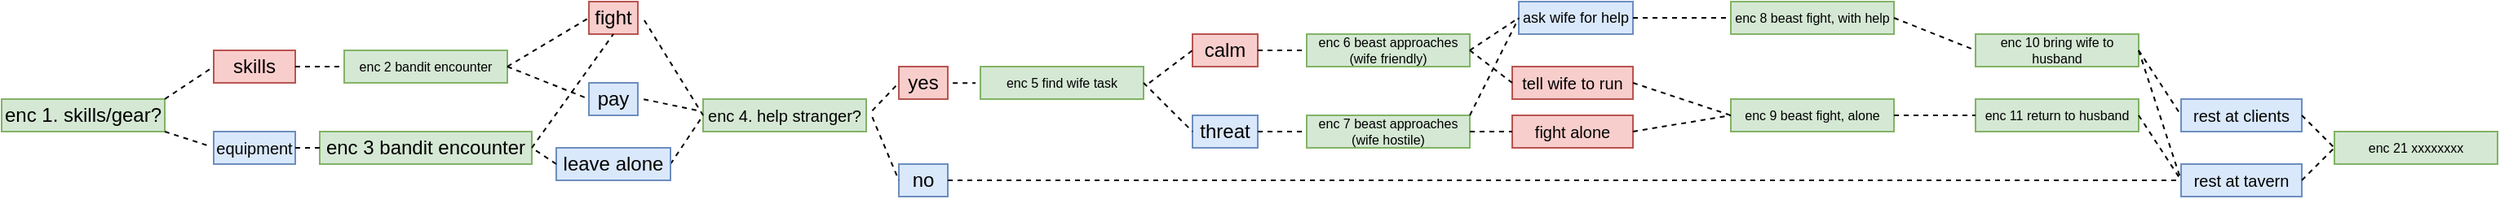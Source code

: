 <mxfile version="24.6.4" type="device">
  <diagram name="Puslapis-1" id="JmJh50FVwE73QNtyC5ao">
    <mxGraphModel dx="418" dy="372" grid="1" gridSize="10" guides="1" tooltips="1" connect="1" arrows="1" fold="1" page="1" pageScale="1" pageWidth="827" pageHeight="1169" math="0" shadow="0">
      <root>
        <mxCell id="0" />
        <mxCell id="1" parent="0" />
        <mxCell id="M_SHy7_IKCIAYiHoMvz7-1" value="enc 1. skills/gear?" style="rounded=0;whiteSpace=wrap;html=1;fillColor=#d5e8d4;strokeColor=#82b366;" parent="1" vertex="1">
          <mxGeometry y="350" width="100" height="20" as="geometry" />
        </mxCell>
        <mxCell id="M_SHy7_IKCIAYiHoMvz7-10" value="skills" style="rounded=0;whiteSpace=wrap;html=1;fillColor=#f8cecc;strokeColor=#b85450;" parent="1" vertex="1">
          <mxGeometry x="130" y="320" width="50" height="20" as="geometry" />
        </mxCell>
        <mxCell id="M_SHy7_IKCIAYiHoMvz7-11" value="enc 3 bandit encounter" style="rounded=0;whiteSpace=wrap;html=1;fillColor=#d5e8d4;strokeColor=#82b366;" parent="1" vertex="1">
          <mxGeometry x="195" y="370" width="130" height="20" as="geometry" />
        </mxCell>
        <mxCell id="M_SHy7_IKCIAYiHoMvz7-12" value="" style="endArrow=none;dashed=1;html=1;rounded=0;entryX=0;entryY=0.5;entryDx=0;entryDy=0;" parent="1" target="M_SHy7_IKCIAYiHoMvz7-10" edge="1">
          <mxGeometry width="50" height="50" relative="1" as="geometry">
            <mxPoint x="100" y="350" as="sourcePoint" />
            <mxPoint x="150" y="300" as="targetPoint" />
          </mxGeometry>
        </mxCell>
        <mxCell id="M_SHy7_IKCIAYiHoMvz7-13" value="" style="endArrow=none;dashed=1;html=1;rounded=0;entryX=-0.053;entryY=0.446;entryDx=0;entryDy=0;entryPerimeter=0;" parent="1" target="M_SHy7_IKCIAYiHoMvz7-44" edge="1">
          <mxGeometry width="50" height="50" relative="1" as="geometry">
            <mxPoint x="100" y="370" as="sourcePoint" />
            <mxPoint x="120" y="380" as="targetPoint" />
          </mxGeometry>
        </mxCell>
        <mxCell id="M_SHy7_IKCIAYiHoMvz7-15" value="enc 2 bandit encounter" style="rounded=0;whiteSpace=wrap;html=1;fontSize=8;fillColor=#d5e8d4;strokeColor=#82b366;" parent="1" vertex="1">
          <mxGeometry x="210" y="320" width="100" height="20" as="geometry" />
        </mxCell>
        <mxCell id="M_SHy7_IKCIAYiHoMvz7-17" value="" style="endArrow=none;dashed=1;html=1;rounded=0;exitX=1;exitY=0.5;exitDx=0;exitDy=0;" parent="1" source="M_SHy7_IKCIAYiHoMvz7-10" edge="1">
          <mxGeometry width="50" height="50" relative="1" as="geometry">
            <mxPoint x="230" y="340" as="sourcePoint" />
            <mxPoint x="210" y="330" as="targetPoint" />
          </mxGeometry>
        </mxCell>
        <mxCell id="M_SHy7_IKCIAYiHoMvz7-23" value="fight" style="rounded=0;whiteSpace=wrap;html=1;fillColor=#f8cecc;strokeColor=#b85450;" parent="1" vertex="1">
          <mxGeometry x="360" y="290" width="30" height="20" as="geometry" />
        </mxCell>
        <mxCell id="M_SHy7_IKCIAYiHoMvz7-24" value="pay" style="rounded=0;whiteSpace=wrap;html=1;fillColor=#dae8fc;strokeColor=#6c8ebf;" parent="1" vertex="1">
          <mxGeometry x="360" y="340" width="30" height="20" as="geometry" />
        </mxCell>
        <mxCell id="M_SHy7_IKCIAYiHoMvz7-25" value="" style="endArrow=none;dashed=1;html=1;rounded=0;entryX=0;entryY=0.5;entryDx=0;entryDy=0;exitX=1;exitY=0.5;exitDx=0;exitDy=0;" parent="1" source="M_SHy7_IKCIAYiHoMvz7-15" target="M_SHy7_IKCIAYiHoMvz7-23" edge="1">
          <mxGeometry width="50" height="50" relative="1" as="geometry">
            <mxPoint x="360" y="330" as="sourcePoint" />
            <mxPoint x="390" y="310" as="targetPoint" />
          </mxGeometry>
        </mxCell>
        <mxCell id="M_SHy7_IKCIAYiHoMvz7-26" value="" style="endArrow=none;dashed=1;html=1;rounded=0;entryX=0;entryY=0.5;entryDx=0;entryDy=0;exitX=1;exitY=0.5;exitDx=0;exitDy=0;" parent="1" source="M_SHy7_IKCIAYiHoMvz7-15" target="M_SHy7_IKCIAYiHoMvz7-24" edge="1">
          <mxGeometry width="50" height="50" relative="1" as="geometry">
            <mxPoint x="360" y="370" as="sourcePoint" />
            <mxPoint x="380" y="350" as="targetPoint" />
          </mxGeometry>
        </mxCell>
        <mxCell id="M_SHy7_IKCIAYiHoMvz7-27" value="" style="endArrow=none;dashed=1;html=1;rounded=0;entryX=0.5;entryY=1;entryDx=0;entryDy=0;exitX=1;exitY=0.5;exitDx=0;exitDy=0;" parent="1" source="M_SHy7_IKCIAYiHoMvz7-11" target="M_SHy7_IKCIAYiHoMvz7-23" edge="1">
          <mxGeometry width="50" height="50" relative="1" as="geometry">
            <mxPoint x="230" y="390" as="sourcePoint" />
            <mxPoint x="250" y="370" as="targetPoint" />
          </mxGeometry>
        </mxCell>
        <mxCell id="M_SHy7_IKCIAYiHoMvz7-28" value="enc 4. help stranger?" style="rounded=0;whiteSpace=wrap;html=1;fillColor=#d5e8d4;strokeColor=#82b366;fontSize=10;" parent="1" vertex="1">
          <mxGeometry x="430" y="350" width="100" height="20" as="geometry" />
        </mxCell>
        <mxCell id="M_SHy7_IKCIAYiHoMvz7-29" value="" style="endArrow=none;dashed=1;html=1;rounded=0;entryX=0;entryY=0.5;entryDx=0;entryDy=0;exitX=1;exitY=0.5;exitDx=0;exitDy=0;" parent="1" source="M_SHy7_IKCIAYiHoMvz7-47" target="M_SHy7_IKCIAYiHoMvz7-28" edge="1">
          <mxGeometry width="50" height="50" relative="1" as="geometry">
            <mxPoint x="340" y="390" as="sourcePoint" />
            <mxPoint x="280" y="340" as="targetPoint" />
          </mxGeometry>
        </mxCell>
        <mxCell id="M_SHy7_IKCIAYiHoMvz7-30" value="" style="endArrow=none;dashed=1;html=1;rounded=0;entryX=0;entryY=0.5;entryDx=0;entryDy=0;exitX=1.132;exitY=0.573;exitDx=0;exitDy=0;exitPerimeter=0;" parent="1" source="M_SHy7_IKCIAYiHoMvz7-23" target="M_SHy7_IKCIAYiHoMvz7-28" edge="1">
          <mxGeometry width="50" height="50" relative="1" as="geometry">
            <mxPoint x="480" y="310" as="sourcePoint" />
            <mxPoint x="500" y="290" as="targetPoint" />
          </mxGeometry>
        </mxCell>
        <mxCell id="M_SHy7_IKCIAYiHoMvz7-31" value="" style="endArrow=none;dashed=1;html=1;rounded=0;exitX=1.12;exitY=0.504;exitDx=0;exitDy=0;exitPerimeter=0;entryX=-0.032;entryY=0.355;entryDx=0;entryDy=0;entryPerimeter=0;" parent="1" source="M_SHy7_IKCIAYiHoMvz7-24" target="M_SHy7_IKCIAYiHoMvz7-28" edge="1">
          <mxGeometry width="50" height="50" relative="1" as="geometry">
            <mxPoint x="480" y="350" as="sourcePoint" />
            <mxPoint x="520" y="360" as="targetPoint" />
          </mxGeometry>
        </mxCell>
        <mxCell id="M_SHy7_IKCIAYiHoMvz7-32" value="yes" style="rounded=0;whiteSpace=wrap;html=1;fillColor=#f8cecc;strokeColor=#b85450;" parent="1" vertex="1">
          <mxGeometry x="550" y="330" width="30" height="20" as="geometry" />
        </mxCell>
        <mxCell id="M_SHy7_IKCIAYiHoMvz7-33" value="no" style="rounded=0;whiteSpace=wrap;html=1;fillColor=#dae8fc;strokeColor=#6c8ebf;" parent="1" vertex="1">
          <mxGeometry x="550" y="390" width="30" height="20" as="geometry" />
        </mxCell>
        <mxCell id="M_SHy7_IKCIAYiHoMvz7-34" value="" style="endArrow=none;dashed=1;html=1;rounded=0;entryX=0;entryY=0.5;entryDx=0;entryDy=0;exitX=1.037;exitY=0.355;exitDx=0;exitDy=0;exitPerimeter=0;" parent="1" source="M_SHy7_IKCIAYiHoMvz7-28" target="M_SHy7_IKCIAYiHoMvz7-32" edge="1">
          <mxGeometry width="50" height="50" relative="1" as="geometry">
            <mxPoint x="620" y="360" as="sourcePoint" />
            <mxPoint x="650" y="340" as="targetPoint" />
          </mxGeometry>
        </mxCell>
        <mxCell id="M_SHy7_IKCIAYiHoMvz7-35" value="" style="endArrow=none;dashed=1;html=1;rounded=0;entryX=0;entryY=0.5;entryDx=0;entryDy=0;exitX=1.037;exitY=0.555;exitDx=0;exitDy=0;exitPerimeter=0;" parent="1" source="M_SHy7_IKCIAYiHoMvz7-28" target="M_SHy7_IKCIAYiHoMvz7-33" edge="1">
          <mxGeometry width="50" height="50" relative="1" as="geometry">
            <mxPoint x="620" y="360" as="sourcePoint" />
            <mxPoint x="640" y="380" as="targetPoint" />
          </mxGeometry>
        </mxCell>
        <mxCell id="M_SHy7_IKCIAYiHoMvz7-38" value="enc 5 find wife task" style="rounded=0;whiteSpace=wrap;html=1;fontSize=8;fillColor=#d5e8d4;strokeColor=#82b366;" parent="1" vertex="1">
          <mxGeometry x="600" y="330" width="100" height="20" as="geometry" />
        </mxCell>
        <mxCell id="M_SHy7_IKCIAYiHoMvz7-39" value="" style="endArrow=none;dashed=1;html=1;rounded=0;entryX=-0.03;entryY=0.504;entryDx=0;entryDy=0;exitX=1.102;exitY=0.504;exitDx=0;exitDy=0;exitPerimeter=0;entryPerimeter=0;" parent="1" source="M_SHy7_IKCIAYiHoMvz7-32" target="M_SHy7_IKCIAYiHoMvz7-38" edge="1">
          <mxGeometry width="50" height="50" relative="1" as="geometry">
            <mxPoint x="570" y="317" as="sourcePoint" />
            <mxPoint x="596" y="300" as="targetPoint" />
          </mxGeometry>
        </mxCell>
        <mxCell id="M_SHy7_IKCIAYiHoMvz7-40" value="calm" style="rounded=0;whiteSpace=wrap;html=1;fillColor=#f8cecc;strokeColor=#b85450;" parent="1" vertex="1">
          <mxGeometry x="730" y="310" width="40" height="20" as="geometry" />
        </mxCell>
        <mxCell id="M_SHy7_IKCIAYiHoMvz7-41" value="threat" style="rounded=0;whiteSpace=wrap;html=1;fillColor=#dae8fc;strokeColor=#6c8ebf;" parent="1" vertex="1">
          <mxGeometry x="730" y="360" width="40" height="20" as="geometry" />
        </mxCell>
        <mxCell id="M_SHy7_IKCIAYiHoMvz7-42" value="" style="endArrow=none;dashed=1;html=1;rounded=0;entryX=0;entryY=0.5;entryDx=0;entryDy=0;exitX=1.035;exitY=0.504;exitDx=0;exitDy=0;exitPerimeter=0;" parent="1" source="M_SHy7_IKCIAYiHoMvz7-38" target="M_SHy7_IKCIAYiHoMvz7-40" edge="1">
          <mxGeometry width="50" height="50" relative="1" as="geometry">
            <mxPoint x="680" y="337" as="sourcePoint" />
            <mxPoint x="836" y="320" as="targetPoint" />
          </mxGeometry>
        </mxCell>
        <mxCell id="M_SHy7_IKCIAYiHoMvz7-43" value="" style="endArrow=none;dashed=1;html=1;rounded=0;entryX=0;entryY=0.5;entryDx=0;entryDy=0;exitX=1;exitY=0.5;exitDx=0;exitDy=0;" parent="1" source="M_SHy7_IKCIAYiHoMvz7-38" target="M_SHy7_IKCIAYiHoMvz7-41" edge="1">
          <mxGeometry width="50" height="50" relative="1" as="geometry">
            <mxPoint x="680" y="341" as="sourcePoint" />
            <mxPoint x="826" y="360" as="targetPoint" />
          </mxGeometry>
        </mxCell>
        <mxCell id="M_SHy7_IKCIAYiHoMvz7-44" value="equipment" style="rounded=0;whiteSpace=wrap;html=1;fontSize=10;fillColor=#dae8fc;strokeColor=#6c8ebf;" parent="1" vertex="1">
          <mxGeometry x="130" y="370" width="50" height="20" as="geometry" />
        </mxCell>
        <mxCell id="M_SHy7_IKCIAYiHoMvz7-46" value="" style="endArrow=none;dashed=1;html=1;rounded=0;exitX=1;exitY=0.5;exitDx=0;exitDy=0;entryX=0;entryY=0.5;entryDx=0;entryDy=0;" parent="1" source="M_SHy7_IKCIAYiHoMvz7-44" target="M_SHy7_IKCIAYiHoMvz7-11" edge="1">
          <mxGeometry width="50" height="50" relative="1" as="geometry">
            <mxPoint x="175" y="359.8" as="sourcePoint" />
            <mxPoint x="195" y="359.8" as="targetPoint" />
          </mxGeometry>
        </mxCell>
        <mxCell id="M_SHy7_IKCIAYiHoMvz7-47" value="leave alone" style="rounded=0;whiteSpace=wrap;html=1;fillColor=#dae8fc;strokeColor=#6c8ebf;" parent="1" vertex="1">
          <mxGeometry x="340" y="380" width="70" height="20" as="geometry" />
        </mxCell>
        <mxCell id="M_SHy7_IKCIAYiHoMvz7-48" value="" style="endArrow=none;dashed=1;html=1;rounded=0;exitX=0;exitY=0.5;exitDx=0;exitDy=0;entryX=1;entryY=0.5;entryDx=0;entryDy=0;" parent="1" source="M_SHy7_IKCIAYiHoMvz7-47" target="M_SHy7_IKCIAYiHoMvz7-11" edge="1">
          <mxGeometry width="50" height="50" relative="1" as="geometry">
            <mxPoint x="544" y="371" as="sourcePoint" />
            <mxPoint x="450" y="400" as="targetPoint" />
          </mxGeometry>
        </mxCell>
        <mxCell id="M_SHy7_IKCIAYiHoMvz7-50" value="enc 6 beast approaches (wife friendly)" style="rounded=0;whiteSpace=wrap;html=1;fontSize=8;fillColor=#d5e8d4;strokeColor=#82b366;" parent="1" vertex="1">
          <mxGeometry x="800" y="310" width="100" height="20" as="geometry" />
        </mxCell>
        <mxCell id="M_SHy7_IKCIAYiHoMvz7-51" value="" style="endArrow=none;dashed=1;html=1;rounded=0;entryX=0;entryY=0.5;entryDx=0;entryDy=0;exitX=1;exitY=0.5;exitDx=0;exitDy=0;" parent="1" source="M_SHy7_IKCIAYiHoMvz7-40" target="M_SHy7_IKCIAYiHoMvz7-50" edge="1">
          <mxGeometry width="50" height="50" relative="1" as="geometry">
            <mxPoint x="784" y="320" as="sourcePoint" />
            <mxPoint x="810" y="300" as="targetPoint" />
          </mxGeometry>
        </mxCell>
        <mxCell id="M_SHy7_IKCIAYiHoMvz7-52" value="ask wife for help" style="rounded=0;whiteSpace=wrap;html=1;fillColor=#dae8fc;strokeColor=#6c8ebf;fontSize=9;" parent="1" vertex="1">
          <mxGeometry x="930" y="290" width="70" height="20" as="geometry" />
        </mxCell>
        <mxCell id="M_SHy7_IKCIAYiHoMvz7-53" value="tell wife to run" style="rounded=0;whiteSpace=wrap;html=1;fillColor=#f8cecc;strokeColor=#b85450;fontSize=10;" parent="1" vertex="1">
          <mxGeometry x="926" y="330" width="74" height="20" as="geometry" />
        </mxCell>
        <mxCell id="M_SHy7_IKCIAYiHoMvz7-54" value="" style="endArrow=none;dashed=1;html=1;rounded=0;entryX=0;entryY=0.5;entryDx=0;entryDy=0;exitX=1.035;exitY=0.504;exitDx=0;exitDy=0;exitPerimeter=0;" parent="1" target="M_SHy7_IKCIAYiHoMvz7-52" edge="1">
          <mxGeometry width="50" height="50" relative="1" as="geometry">
            <mxPoint x="900" y="320" as="sourcePoint" />
            <mxPoint x="1032" y="300" as="targetPoint" />
          </mxGeometry>
        </mxCell>
        <mxCell id="M_SHy7_IKCIAYiHoMvz7-55" value="" style="endArrow=none;dashed=1;html=1;rounded=0;entryX=0;entryY=0.5;entryDx=0;entryDy=0;exitX=1;exitY=0.5;exitDx=0;exitDy=0;" parent="1" source="M_SHy7_IKCIAYiHoMvz7-50" target="M_SHy7_IKCIAYiHoMvz7-53" edge="1">
          <mxGeometry width="50" height="50" relative="1" as="geometry">
            <mxPoint x="910" y="330" as="sourcePoint" />
            <mxPoint x="936" y="310" as="targetPoint" />
          </mxGeometry>
        </mxCell>
        <mxCell id="M_SHy7_IKCIAYiHoMvz7-59" value="" style="endArrow=none;dashed=1;html=1;rounded=0;entryX=0;entryY=0.5;entryDx=0;entryDy=0;exitX=1;exitY=0.5;exitDx=0;exitDy=0;" parent="1" source="M_SHy7_IKCIAYiHoMvz7-52" target="M_SHy7_IKCIAYiHoMvz7-63" edge="1">
          <mxGeometry width="50" height="50" relative="1" as="geometry">
            <mxPoint x="974" y="290" as="sourcePoint" />
            <mxPoint x="1000" y="300" as="targetPoint" />
          </mxGeometry>
        </mxCell>
        <mxCell id="M_SHy7_IKCIAYiHoMvz7-60" value="enc 7 beast approaches (wife hostile)" style="rounded=0;whiteSpace=wrap;html=1;fontSize=8;fillColor=#d5e8d4;strokeColor=#82b366;" parent="1" vertex="1">
          <mxGeometry x="800" y="360" width="100" height="20" as="geometry" />
        </mxCell>
        <mxCell id="M_SHy7_IKCIAYiHoMvz7-61" value="" style="endArrow=none;dashed=1;html=1;rounded=0;entryX=0;entryY=0.5;entryDx=0;entryDy=0;exitX=1;exitY=0.5;exitDx=0;exitDy=0;" parent="1" source="M_SHy7_IKCIAYiHoMvz7-41" target="M_SHy7_IKCIAYiHoMvz7-60" edge="1">
          <mxGeometry width="50" height="50" relative="1" as="geometry">
            <mxPoint x="790" y="360" as="sourcePoint" />
            <mxPoint x="820" y="360" as="targetPoint" />
          </mxGeometry>
        </mxCell>
        <mxCell id="M_SHy7_IKCIAYiHoMvz7-63" value="enc 8 beast fight, with help" style="rounded=0;whiteSpace=wrap;html=1;fontSize=8;fillColor=#d5e8d4;strokeColor=#82b366;" parent="1" vertex="1">
          <mxGeometry x="1060" y="290" width="100" height="20" as="geometry" />
        </mxCell>
        <mxCell id="M_SHy7_IKCIAYiHoMvz7-64" value="" style="endArrow=none;dashed=1;html=1;rounded=0;entryX=0;entryY=0.5;entryDx=0;entryDy=0;exitX=1;exitY=0.5;exitDx=0;exitDy=0;" parent="1" source="M_SHy7_IKCIAYiHoMvz7-33" target="tMUAykj3ZuGnLFSZ3MLH-4" edge="1">
          <mxGeometry width="50" height="50" relative="1" as="geometry">
            <mxPoint x="540" y="400" as="sourcePoint" />
            <mxPoint x="1270" y="399.67" as="targetPoint" />
          </mxGeometry>
        </mxCell>
        <mxCell id="M_SHy7_IKCIAYiHoMvz7-74" value="enc 10 bring wife to husband" style="rounded=0;whiteSpace=wrap;html=1;fontSize=8;fillColor=#d5e8d4;strokeColor=#82b366;" parent="1" vertex="1">
          <mxGeometry x="1210" y="310" width="100" height="20" as="geometry" />
        </mxCell>
        <mxCell id="M_SHy7_IKCIAYiHoMvz7-75" value="" style="endArrow=none;dashed=1;html=1;rounded=0;exitX=1;exitY=0.5;exitDx=0;exitDy=0;entryX=0;entryY=0.5;entryDx=0;entryDy=0;" parent="1" source="M_SHy7_IKCIAYiHoMvz7-63" target="M_SHy7_IKCIAYiHoMvz7-74" edge="1">
          <mxGeometry width="50" height="50" relative="1" as="geometry">
            <mxPoint x="1270" y="330" as="sourcePoint" />
            <mxPoint x="1330" y="340" as="targetPoint" />
          </mxGeometry>
        </mxCell>
        <mxCell id="M_SHy7_IKCIAYiHoMvz7-77" value="" style="endArrow=none;dashed=1;html=1;rounded=0;exitX=1;exitY=0;exitDx=0;exitDy=0;entryX=0;entryY=0.5;entryDx=0;entryDy=0;" parent="1" source="M_SHy7_IKCIAYiHoMvz7-60" target="M_SHy7_IKCIAYiHoMvz7-52" edge="1">
          <mxGeometry width="50" height="50" relative="1" as="geometry">
            <mxPoint x="910" y="330" as="sourcePoint" />
            <mxPoint x="930" y="300" as="targetPoint" />
          </mxGeometry>
        </mxCell>
        <mxCell id="M_SHy7_IKCIAYiHoMvz7-78" value="fight alone" style="rounded=0;whiteSpace=wrap;html=1;fillColor=#f8cecc;strokeColor=#b85450;fontSize=10;" parent="1" vertex="1">
          <mxGeometry x="926" y="360" width="74" height="20" as="geometry" />
        </mxCell>
        <mxCell id="M_SHy7_IKCIAYiHoMvz7-79" value="" style="endArrow=none;dashed=1;html=1;rounded=0;entryX=0;entryY=0.5;entryDx=0;entryDy=0;exitX=1;exitY=0.5;exitDx=0;exitDy=0;" parent="1" source="M_SHy7_IKCIAYiHoMvz7-60" target="M_SHy7_IKCIAYiHoMvz7-78" edge="1">
          <mxGeometry width="50" height="50" relative="1" as="geometry">
            <mxPoint x="910" y="370" as="sourcePoint" />
            <mxPoint x="940" y="320" as="targetPoint" />
          </mxGeometry>
        </mxCell>
        <mxCell id="lEKjZ4cKfQlM-vuqf0g_-1" value="enc 9 beast fight, alone" style="rounded=0;whiteSpace=wrap;html=1;fontSize=8;fillColor=#d5e8d4;strokeColor=#82b366;" parent="1" vertex="1">
          <mxGeometry x="1060" y="350" width="100" height="20" as="geometry" />
        </mxCell>
        <mxCell id="lEKjZ4cKfQlM-vuqf0g_-2" value="" style="endArrow=none;dashed=1;html=1;rounded=0;entryX=0;entryY=0.5;entryDx=0;entryDy=0;exitX=1;exitY=0.5;exitDx=0;exitDy=0;" parent="1" source="M_SHy7_IKCIAYiHoMvz7-53" target="lEKjZ4cKfQlM-vuqf0g_-1" edge="1">
          <mxGeometry width="50" height="50" relative="1" as="geometry">
            <mxPoint x="1020" y="350" as="sourcePoint" />
            <mxPoint x="1046" y="350" as="targetPoint" />
          </mxGeometry>
        </mxCell>
        <mxCell id="lEKjZ4cKfQlM-vuqf0g_-3" value="" style="endArrow=none;dashed=1;html=1;rounded=0;entryX=0;entryY=0.5;entryDx=0;entryDy=0;exitX=1;exitY=0.5;exitDx=0;exitDy=0;" parent="1" source="M_SHy7_IKCIAYiHoMvz7-78" target="lEKjZ4cKfQlM-vuqf0g_-1" edge="1">
          <mxGeometry width="50" height="50" relative="1" as="geometry">
            <mxPoint x="1010" y="350" as="sourcePoint" />
            <mxPoint x="1070" y="370" as="targetPoint" />
          </mxGeometry>
        </mxCell>
        <mxCell id="lEKjZ4cKfQlM-vuqf0g_-4" value="enc 11 return to husband" style="rounded=0;whiteSpace=wrap;html=1;fontSize=8;fillColor=#d5e8d4;strokeColor=#82b366;" parent="1" vertex="1">
          <mxGeometry x="1210" y="350" width="100" height="20" as="geometry" />
        </mxCell>
        <mxCell id="lEKjZ4cKfQlM-vuqf0g_-5" value="" style="endArrow=none;dashed=1;html=1;rounded=0;exitX=1;exitY=0.5;exitDx=0;exitDy=0;entryX=0;entryY=0.5;entryDx=0;entryDy=0;" parent="1" source="lEKjZ4cKfQlM-vuqf0g_-1" target="lEKjZ4cKfQlM-vuqf0g_-4" edge="1">
          <mxGeometry width="50" height="50" relative="1" as="geometry">
            <mxPoint x="1170" y="360" as="sourcePoint" />
            <mxPoint x="1220" y="380" as="targetPoint" />
          </mxGeometry>
        </mxCell>
        <mxCell id="lEKjZ4cKfQlM-vuqf0g_-8" value="" style="endArrow=none;dashed=1;html=1;rounded=0;exitX=1;exitY=0.5;exitDx=0;exitDy=0;entryX=0;entryY=0.5;entryDx=0;entryDy=0;" parent="1" source="lEKjZ4cKfQlM-vuqf0g_-4" target="tMUAykj3ZuGnLFSZ3MLH-4" edge="1">
          <mxGeometry width="50" height="50" relative="1" as="geometry">
            <mxPoint x="1180" y="380" as="sourcePoint" />
            <mxPoint x="1230" y="380" as="targetPoint" />
          </mxGeometry>
        </mxCell>
        <mxCell id="tMUAykj3ZuGnLFSZ3MLH-1" value="" style="endArrow=none;dashed=1;html=1;rounded=0;exitX=1;exitY=0.5;exitDx=0;exitDy=0;entryX=0;entryY=0.5;entryDx=0;entryDy=0;" edge="1" parent="1" source="M_SHy7_IKCIAYiHoMvz7-74" target="tMUAykj3ZuGnLFSZ3MLH-3">
          <mxGeometry width="50" height="50" relative="1" as="geometry">
            <mxPoint x="1380" y="420" as="sourcePoint" />
            <mxPoint x="1360" y="440" as="targetPoint" />
          </mxGeometry>
        </mxCell>
        <mxCell id="tMUAykj3ZuGnLFSZ3MLH-2" value="" style="endArrow=none;dashed=1;html=1;rounded=0;entryX=0;entryY=0.5;entryDx=0;entryDy=0;" edge="1" parent="1" target="tMUAykj3ZuGnLFSZ3MLH-4">
          <mxGeometry width="50" height="50" relative="1" as="geometry">
            <mxPoint x="1310" y="320" as="sourcePoint" />
            <mxPoint x="1440" y="440" as="targetPoint" />
          </mxGeometry>
        </mxCell>
        <mxCell id="tMUAykj3ZuGnLFSZ3MLH-3" value="rest at clients" style="rounded=0;whiteSpace=wrap;html=1;fillColor=#dae8fc;strokeColor=#6c8ebf;fontSize=10;" vertex="1" parent="1">
          <mxGeometry x="1336" y="350" width="74" height="20" as="geometry" />
        </mxCell>
        <mxCell id="tMUAykj3ZuGnLFSZ3MLH-4" value="rest at tavern" style="rounded=0;whiteSpace=wrap;html=1;fillColor=#dae8fc;strokeColor=#6c8ebf;fontSize=10;" vertex="1" parent="1">
          <mxGeometry x="1336" y="390" width="74" height="20" as="geometry" />
        </mxCell>
        <mxCell id="tMUAykj3ZuGnLFSZ3MLH-7" value="enc 21 xxxxxxxx" style="rounded=0;whiteSpace=wrap;html=1;fontSize=8;fillColor=#d5e8d4;strokeColor=#82b366;" vertex="1" parent="1">
          <mxGeometry x="1430" y="370" width="100" height="20" as="geometry" />
        </mxCell>
        <mxCell id="tMUAykj3ZuGnLFSZ3MLH-8" value="" style="endArrow=none;dashed=1;html=1;rounded=0;exitX=1;exitY=0.5;exitDx=0;exitDy=0;entryX=0;entryY=0.5;entryDx=0;entryDy=0;" edge="1" parent="1" source="tMUAykj3ZuGnLFSZ3MLH-3" target="tMUAykj3ZuGnLFSZ3MLH-7">
          <mxGeometry width="50" height="50" relative="1" as="geometry">
            <mxPoint x="1320" y="330" as="sourcePoint" />
            <mxPoint x="1346" y="370" as="targetPoint" />
          </mxGeometry>
        </mxCell>
        <mxCell id="tMUAykj3ZuGnLFSZ3MLH-9" value="" style="endArrow=none;dashed=1;html=1;rounded=0;exitX=1;exitY=0.5;exitDx=0;exitDy=0;entryX=0;entryY=0.5;entryDx=0;entryDy=0;" edge="1" parent="1" source="tMUAykj3ZuGnLFSZ3MLH-4" target="tMUAykj3ZuGnLFSZ3MLH-7">
          <mxGeometry width="50" height="50" relative="1" as="geometry">
            <mxPoint x="1420" y="370" as="sourcePoint" />
            <mxPoint x="1440" y="390" as="targetPoint" />
          </mxGeometry>
        </mxCell>
      </root>
    </mxGraphModel>
  </diagram>
</mxfile>
